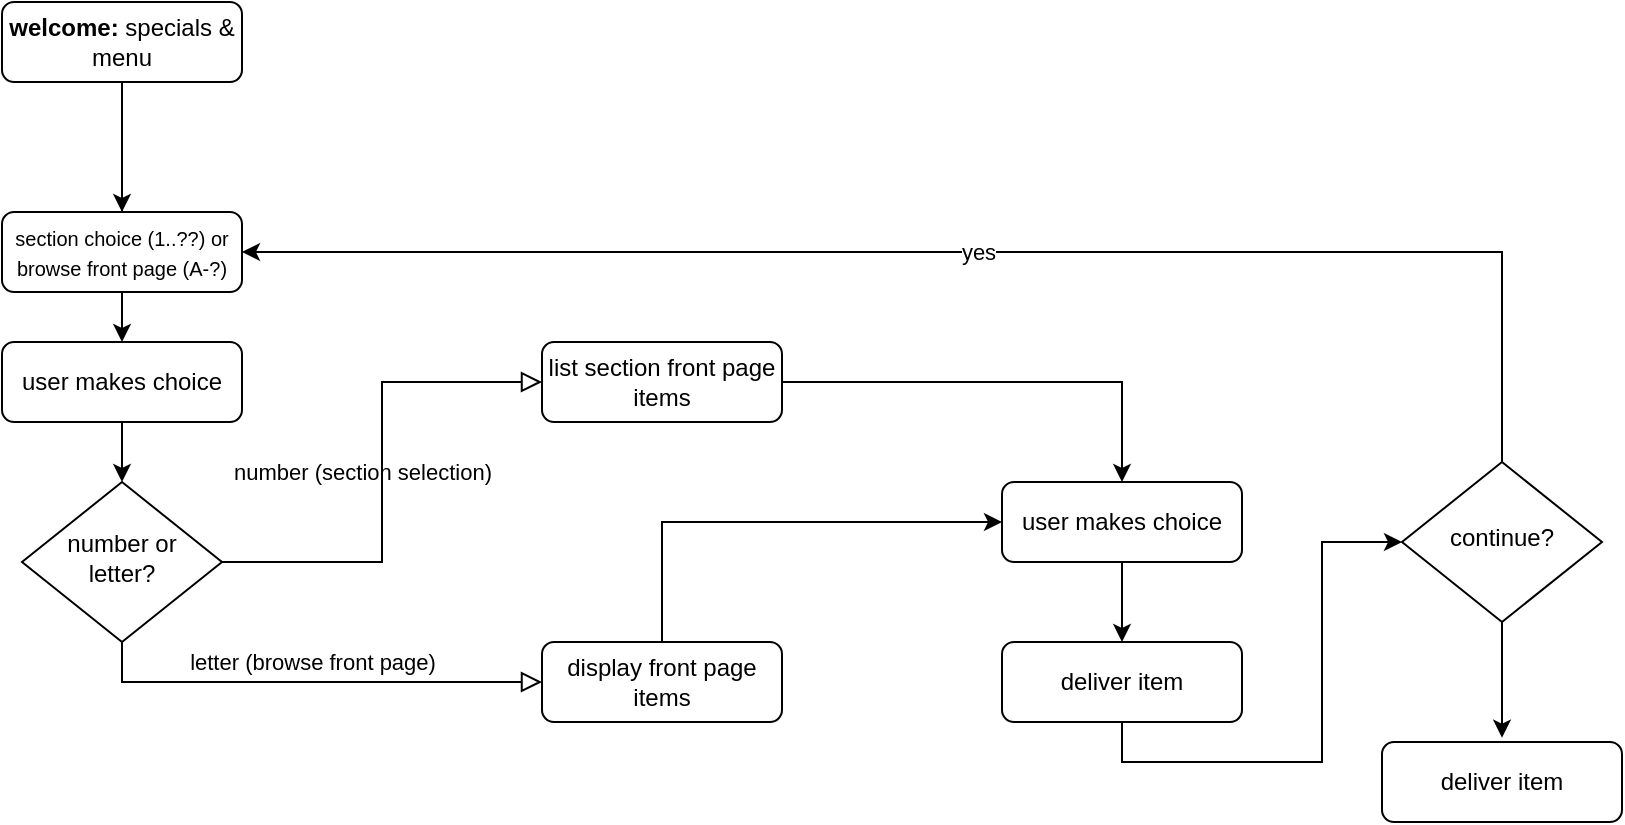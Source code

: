 <mxfile version="14.1.8" type="github">
  <diagram id="C5RBs43oDa-KdzZeNtuy" name="Page-1">
    <mxGraphModel dx="947" dy="675" grid="1" gridSize="10" guides="1" tooltips="1" connect="1" arrows="1" fold="1" page="1" pageScale="1" pageWidth="1169" pageHeight="827" math="0" shadow="0">
      <root>
        <mxCell id="WIyWlLk6GJQsqaUBKTNV-0" />
        <mxCell id="WIyWlLk6GJQsqaUBKTNV-1" parent="WIyWlLk6GJQsqaUBKTNV-0" />
        <mxCell id="K6my3quNpA-a6390JQIs-6" value="" style="edgeStyle=orthogonalEdgeStyle;rounded=0;orthogonalLoop=1;jettySize=auto;html=1;" edge="1" parent="WIyWlLk6GJQsqaUBKTNV-1" source="K6my3quNpA-a6390JQIs-0" target="K6my3quNpA-a6390JQIs-5">
          <mxGeometry relative="1" as="geometry" />
        </mxCell>
        <mxCell id="K6my3quNpA-a6390JQIs-12" style="edgeStyle=orthogonalEdgeStyle;rounded=0;orthogonalLoop=1;jettySize=auto;html=1;" edge="1" parent="WIyWlLk6GJQsqaUBKTNV-1" source="K6my3quNpA-a6390JQIs-0" target="K6my3quNpA-a6390JQIs-11">
          <mxGeometry relative="1" as="geometry" />
        </mxCell>
        <mxCell id="K6my3quNpA-a6390JQIs-0" value="&lt;b&gt;welcome:&lt;/b&gt; specials &amp;amp; menu" style="rounded=1;whiteSpace=wrap;html=1;fontSize=12;glass=0;strokeWidth=1;shadow=0;" vertex="1" parent="WIyWlLk6GJQsqaUBKTNV-1">
          <mxGeometry x="70" y="30" width="120" height="40" as="geometry" />
        </mxCell>
        <mxCell id="K6my3quNpA-a6390JQIs-16" style="edgeStyle=orthogonalEdgeStyle;rounded=0;orthogonalLoop=1;jettySize=auto;html=1;entryX=0.5;entryY=0;entryDx=0;entryDy=0;" edge="1" parent="WIyWlLk6GJQsqaUBKTNV-1" source="K6my3quNpA-a6390JQIs-5" target="K6my3quNpA-a6390JQIs-13">
          <mxGeometry relative="1" as="geometry" />
        </mxCell>
        <mxCell id="K6my3quNpA-a6390JQIs-5" value="user makes choice" style="rounded=1;whiteSpace=wrap;html=1;fontSize=12;glass=0;strokeWidth=1;shadow=0;" vertex="1" parent="WIyWlLk6GJQsqaUBKTNV-1">
          <mxGeometry x="70" y="200" width="120" height="40" as="geometry" />
        </mxCell>
        <mxCell id="K6my3quNpA-a6390JQIs-11" value="&lt;span style=&quot;background-color: rgb(255 , 255 , 255)&quot;&gt;&lt;font style=&quot;font-size: 10px&quot;&gt;section choice (1..??) or browse front page (A-?)&lt;/font&gt;&lt;/span&gt;" style="rounded=1;whiteSpace=wrap;html=1;fontSize=12;glass=0;strokeWidth=1;shadow=0;" vertex="1" parent="WIyWlLk6GJQsqaUBKTNV-1">
          <mxGeometry x="70" y="135" width="120" height="40" as="geometry" />
        </mxCell>
        <mxCell id="K6my3quNpA-a6390JQIs-13" value="number or letter?" style="rhombus;whiteSpace=wrap;html=1;shadow=0;fontFamily=Helvetica;fontSize=12;align=center;strokeWidth=1;spacing=6;spacingTop=-4;" vertex="1" parent="WIyWlLk6GJQsqaUBKTNV-1">
          <mxGeometry x="80" y="270" width="100" height="80" as="geometry" />
        </mxCell>
        <mxCell id="K6my3quNpA-a6390JQIs-14" value="number (section selection)" style="edgeStyle=orthogonalEdgeStyle;rounded=0;html=1;jettySize=auto;orthogonalLoop=1;fontSize=11;endArrow=block;endFill=0;endSize=8;strokeWidth=1;shadow=0;labelBackgroundColor=none;exitX=1;exitY=0.5;exitDx=0;exitDy=0;entryX=0;entryY=0.5;entryDx=0;entryDy=0;" edge="1" parent="WIyWlLk6GJQsqaUBKTNV-1" source="K6my3quNpA-a6390JQIs-13" target="K6my3quNpA-a6390JQIs-18">
          <mxGeometry y="10" relative="1" as="geometry">
            <mxPoint as="offset" />
            <mxPoint x="290" y="309.5" as="sourcePoint" />
            <mxPoint x="340" y="309.5" as="targetPoint" />
          </mxGeometry>
        </mxCell>
        <mxCell id="K6my3quNpA-a6390JQIs-15" value="letter (browse front page)" style="edgeStyle=orthogonalEdgeStyle;rounded=0;html=1;jettySize=auto;orthogonalLoop=1;fontSize=11;endArrow=block;endFill=0;endSize=8;strokeWidth=1;shadow=0;labelBackgroundColor=none;exitX=0.5;exitY=1;exitDx=0;exitDy=0;entryX=0;entryY=0.5;entryDx=0;entryDy=0;" edge="1" parent="WIyWlLk6GJQsqaUBKTNV-1" source="K6my3quNpA-a6390JQIs-13" target="K6my3quNpA-a6390JQIs-20">
          <mxGeometry y="10" relative="1" as="geometry">
            <mxPoint as="offset" />
            <mxPoint x="180" y="350" as="sourcePoint" />
            <mxPoint x="330" y="390" as="targetPoint" />
          </mxGeometry>
        </mxCell>
        <mxCell id="K6my3quNpA-a6390JQIs-25" style="edgeStyle=orthogonalEdgeStyle;rounded=0;orthogonalLoop=1;jettySize=auto;html=1;entryX=0.5;entryY=0;entryDx=0;entryDy=0;" edge="1" parent="WIyWlLk6GJQsqaUBKTNV-1" source="K6my3quNpA-a6390JQIs-18" target="K6my3quNpA-a6390JQIs-24">
          <mxGeometry relative="1" as="geometry" />
        </mxCell>
        <mxCell id="K6my3quNpA-a6390JQIs-18" value="list section front page items" style="rounded=1;whiteSpace=wrap;html=1;fontSize=12;glass=0;strokeWidth=1;shadow=0;" vertex="1" parent="WIyWlLk6GJQsqaUBKTNV-1">
          <mxGeometry x="340" y="200" width="120" height="40" as="geometry" />
        </mxCell>
        <mxCell id="K6my3quNpA-a6390JQIs-31" style="edgeStyle=orthogonalEdgeStyle;rounded=0;orthogonalLoop=1;jettySize=auto;html=1;exitX=0.5;exitY=0;exitDx=0;exitDy=0;entryX=0;entryY=0.5;entryDx=0;entryDy=0;" edge="1" parent="WIyWlLk6GJQsqaUBKTNV-1" source="K6my3quNpA-a6390JQIs-20" target="K6my3quNpA-a6390JQIs-24">
          <mxGeometry relative="1" as="geometry" />
        </mxCell>
        <mxCell id="K6my3quNpA-a6390JQIs-20" value="display front page items" style="rounded=1;whiteSpace=wrap;html=1;fontSize=12;glass=0;strokeWidth=1;shadow=0;" vertex="1" parent="WIyWlLk6GJQsqaUBKTNV-1">
          <mxGeometry x="340" y="350" width="120" height="40" as="geometry" />
        </mxCell>
        <mxCell id="K6my3quNpA-a6390JQIs-28" style="edgeStyle=orthogonalEdgeStyle;rounded=0;orthogonalLoop=1;jettySize=auto;html=1;" edge="1" parent="WIyWlLk6GJQsqaUBKTNV-1" source="K6my3quNpA-a6390JQIs-24" target="K6my3quNpA-a6390JQIs-27">
          <mxGeometry relative="1" as="geometry" />
        </mxCell>
        <mxCell id="K6my3quNpA-a6390JQIs-24" value="user makes choice" style="rounded=1;whiteSpace=wrap;html=1;fontSize=12;glass=0;strokeWidth=1;shadow=0;" vertex="1" parent="WIyWlLk6GJQsqaUBKTNV-1">
          <mxGeometry x="570" y="270" width="120" height="40" as="geometry" />
        </mxCell>
        <mxCell id="K6my3quNpA-a6390JQIs-29" style="edgeStyle=orthogonalEdgeStyle;rounded=0;orthogonalLoop=1;jettySize=auto;html=1;exitX=0.5;exitY=1;exitDx=0;exitDy=0;entryX=0;entryY=0.5;entryDx=0;entryDy=0;" edge="1" parent="WIyWlLk6GJQsqaUBKTNV-1" source="K6my3quNpA-a6390JQIs-27" target="K6my3quNpA-a6390JQIs-30">
          <mxGeometry relative="1" as="geometry">
            <mxPoint x="650" y="340" as="targetPoint" />
          </mxGeometry>
        </mxCell>
        <mxCell id="K6my3quNpA-a6390JQIs-27" value="deliver item" style="rounded=1;whiteSpace=wrap;html=1;fontSize=12;glass=0;strokeWidth=1;shadow=0;" vertex="1" parent="WIyWlLk6GJQsqaUBKTNV-1">
          <mxGeometry x="570" y="350" width="120" height="40" as="geometry" />
        </mxCell>
        <mxCell id="K6my3quNpA-a6390JQIs-33" value="yes" style="edgeStyle=orthogonalEdgeStyle;rounded=0;orthogonalLoop=1;jettySize=auto;html=1;exitX=0.5;exitY=0;exitDx=0;exitDy=0;entryX=1;entryY=0.5;entryDx=0;entryDy=0;" edge="1" parent="WIyWlLk6GJQsqaUBKTNV-1" source="K6my3quNpA-a6390JQIs-30" target="K6my3quNpA-a6390JQIs-11">
          <mxGeometry relative="1" as="geometry" />
        </mxCell>
        <mxCell id="K6my3quNpA-a6390JQIs-39" style="edgeStyle=orthogonalEdgeStyle;rounded=0;orthogonalLoop=1;jettySize=auto;html=1;exitX=0.5;exitY=1;exitDx=0;exitDy=0;entryX=0.5;entryY=-0.054;entryDx=0;entryDy=0;entryPerimeter=0;" edge="1" parent="WIyWlLk6GJQsqaUBKTNV-1" source="K6my3quNpA-a6390JQIs-30" target="K6my3quNpA-a6390JQIs-38">
          <mxGeometry relative="1" as="geometry" />
        </mxCell>
        <mxCell id="K6my3quNpA-a6390JQIs-30" value="continue?" style="rhombus;whiteSpace=wrap;html=1;shadow=0;fontFamily=Helvetica;fontSize=12;align=center;strokeWidth=1;spacing=6;spacingTop=-4;" vertex="1" parent="WIyWlLk6GJQsqaUBKTNV-1">
          <mxGeometry x="770" y="260" width="100" height="80" as="geometry" />
        </mxCell>
        <mxCell id="K6my3quNpA-a6390JQIs-38" value="deliver item" style="rounded=1;whiteSpace=wrap;html=1;fontSize=12;glass=0;strokeWidth=1;shadow=0;" vertex="1" parent="WIyWlLk6GJQsqaUBKTNV-1">
          <mxGeometry x="760" y="400" width="120" height="40" as="geometry" />
        </mxCell>
      </root>
    </mxGraphModel>
  </diagram>
</mxfile>
